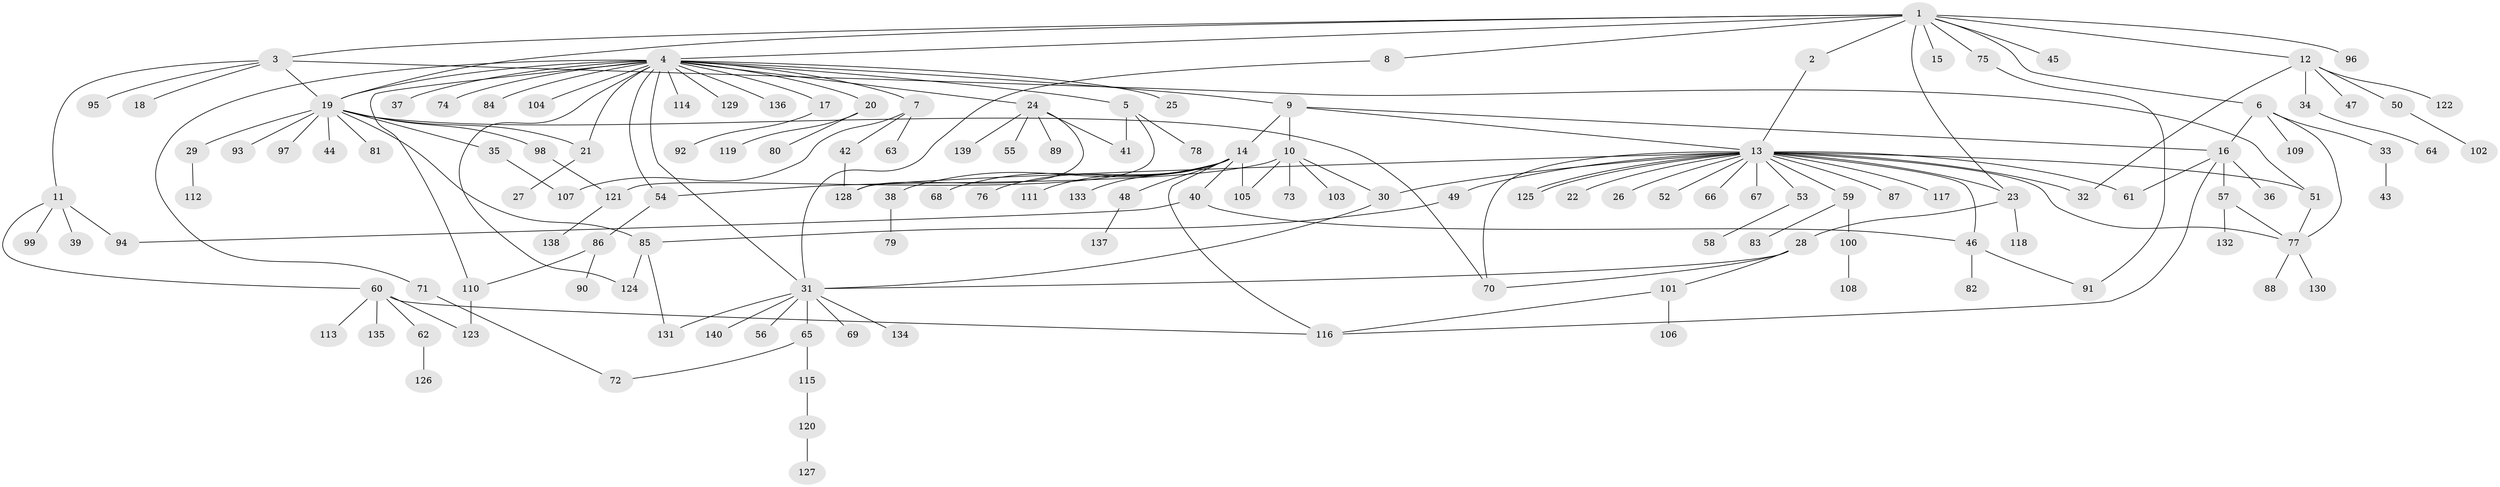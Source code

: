 // coarse degree distribution, {5: 0.07058823529411765, 2: 0.2235294117647059, 10: 0.011764705882352941, 19: 0.011764705882352941, 1: 0.43529411764705883, 3: 0.12941176470588237, 11: 0.011764705882352941, 4: 0.07058823529411765, 21: 0.011764705882352941, 9: 0.011764705882352941, 8: 0.011764705882352941}
// Generated by graph-tools (version 1.1) at 2025/36/03/04/25 23:36:58]
// undirected, 140 vertices, 177 edges
graph export_dot {
  node [color=gray90,style=filled];
  1;
  2;
  3;
  4;
  5;
  6;
  7;
  8;
  9;
  10;
  11;
  12;
  13;
  14;
  15;
  16;
  17;
  18;
  19;
  20;
  21;
  22;
  23;
  24;
  25;
  26;
  27;
  28;
  29;
  30;
  31;
  32;
  33;
  34;
  35;
  36;
  37;
  38;
  39;
  40;
  41;
  42;
  43;
  44;
  45;
  46;
  47;
  48;
  49;
  50;
  51;
  52;
  53;
  54;
  55;
  56;
  57;
  58;
  59;
  60;
  61;
  62;
  63;
  64;
  65;
  66;
  67;
  68;
  69;
  70;
  71;
  72;
  73;
  74;
  75;
  76;
  77;
  78;
  79;
  80;
  81;
  82;
  83;
  84;
  85;
  86;
  87;
  88;
  89;
  90;
  91;
  92;
  93;
  94;
  95;
  96;
  97;
  98;
  99;
  100;
  101;
  102;
  103;
  104;
  105;
  106;
  107;
  108;
  109;
  110;
  111;
  112;
  113;
  114;
  115;
  116;
  117;
  118;
  119;
  120;
  121;
  122;
  123;
  124;
  125;
  126;
  127;
  128;
  129;
  130;
  131;
  132;
  133;
  134;
  135;
  136;
  137;
  138;
  139;
  140;
  1 -- 2;
  1 -- 3;
  1 -- 4;
  1 -- 6;
  1 -- 8;
  1 -- 12;
  1 -- 15;
  1 -- 19;
  1 -- 23;
  1 -- 45;
  1 -- 75;
  1 -- 96;
  2 -- 13;
  3 -- 11;
  3 -- 18;
  3 -- 19;
  3 -- 51;
  3 -- 95;
  4 -- 5;
  4 -- 7;
  4 -- 9;
  4 -- 17;
  4 -- 19;
  4 -- 20;
  4 -- 21;
  4 -- 24;
  4 -- 25;
  4 -- 31;
  4 -- 37;
  4 -- 54;
  4 -- 71;
  4 -- 74;
  4 -- 84;
  4 -- 104;
  4 -- 110;
  4 -- 114;
  4 -- 124;
  4 -- 129;
  4 -- 136;
  5 -- 41;
  5 -- 78;
  5 -- 121;
  6 -- 16;
  6 -- 33;
  6 -- 77;
  6 -- 109;
  7 -- 42;
  7 -- 63;
  7 -- 107;
  8 -- 31;
  9 -- 10;
  9 -- 13;
  9 -- 14;
  9 -- 16;
  10 -- 30;
  10 -- 54;
  10 -- 73;
  10 -- 103;
  10 -- 105;
  11 -- 39;
  11 -- 60;
  11 -- 94;
  11 -- 99;
  12 -- 32;
  12 -- 34;
  12 -- 47;
  12 -- 50;
  12 -- 122;
  13 -- 22;
  13 -- 23;
  13 -- 26;
  13 -- 30;
  13 -- 32;
  13 -- 46;
  13 -- 49;
  13 -- 51;
  13 -- 52;
  13 -- 53;
  13 -- 59;
  13 -- 61;
  13 -- 66;
  13 -- 67;
  13 -- 70;
  13 -- 77;
  13 -- 87;
  13 -- 117;
  13 -- 125;
  13 -- 125;
  13 -- 128;
  14 -- 38;
  14 -- 40;
  14 -- 48;
  14 -- 68;
  14 -- 76;
  14 -- 105;
  14 -- 111;
  14 -- 116;
  14 -- 133;
  16 -- 36;
  16 -- 57;
  16 -- 61;
  16 -- 116;
  17 -- 92;
  19 -- 21;
  19 -- 29;
  19 -- 35;
  19 -- 44;
  19 -- 70;
  19 -- 81;
  19 -- 85;
  19 -- 93;
  19 -- 97;
  19 -- 98;
  20 -- 80;
  20 -- 119;
  21 -- 27;
  23 -- 28;
  23 -- 118;
  24 -- 41;
  24 -- 55;
  24 -- 89;
  24 -- 128;
  24 -- 139;
  28 -- 31;
  28 -- 70;
  28 -- 101;
  29 -- 112;
  30 -- 31;
  31 -- 56;
  31 -- 65;
  31 -- 69;
  31 -- 131;
  31 -- 134;
  31 -- 140;
  33 -- 43;
  34 -- 64;
  35 -- 107;
  38 -- 79;
  40 -- 46;
  40 -- 94;
  42 -- 128;
  46 -- 82;
  46 -- 91;
  48 -- 137;
  49 -- 85;
  50 -- 102;
  51 -- 77;
  53 -- 58;
  54 -- 86;
  57 -- 77;
  57 -- 132;
  59 -- 83;
  59 -- 100;
  60 -- 62;
  60 -- 113;
  60 -- 116;
  60 -- 123;
  60 -- 135;
  62 -- 126;
  65 -- 72;
  65 -- 115;
  71 -- 72;
  75 -- 91;
  77 -- 88;
  77 -- 130;
  85 -- 124;
  85 -- 131;
  86 -- 90;
  86 -- 110;
  98 -- 121;
  100 -- 108;
  101 -- 106;
  101 -- 116;
  110 -- 123;
  115 -- 120;
  120 -- 127;
  121 -- 138;
}
